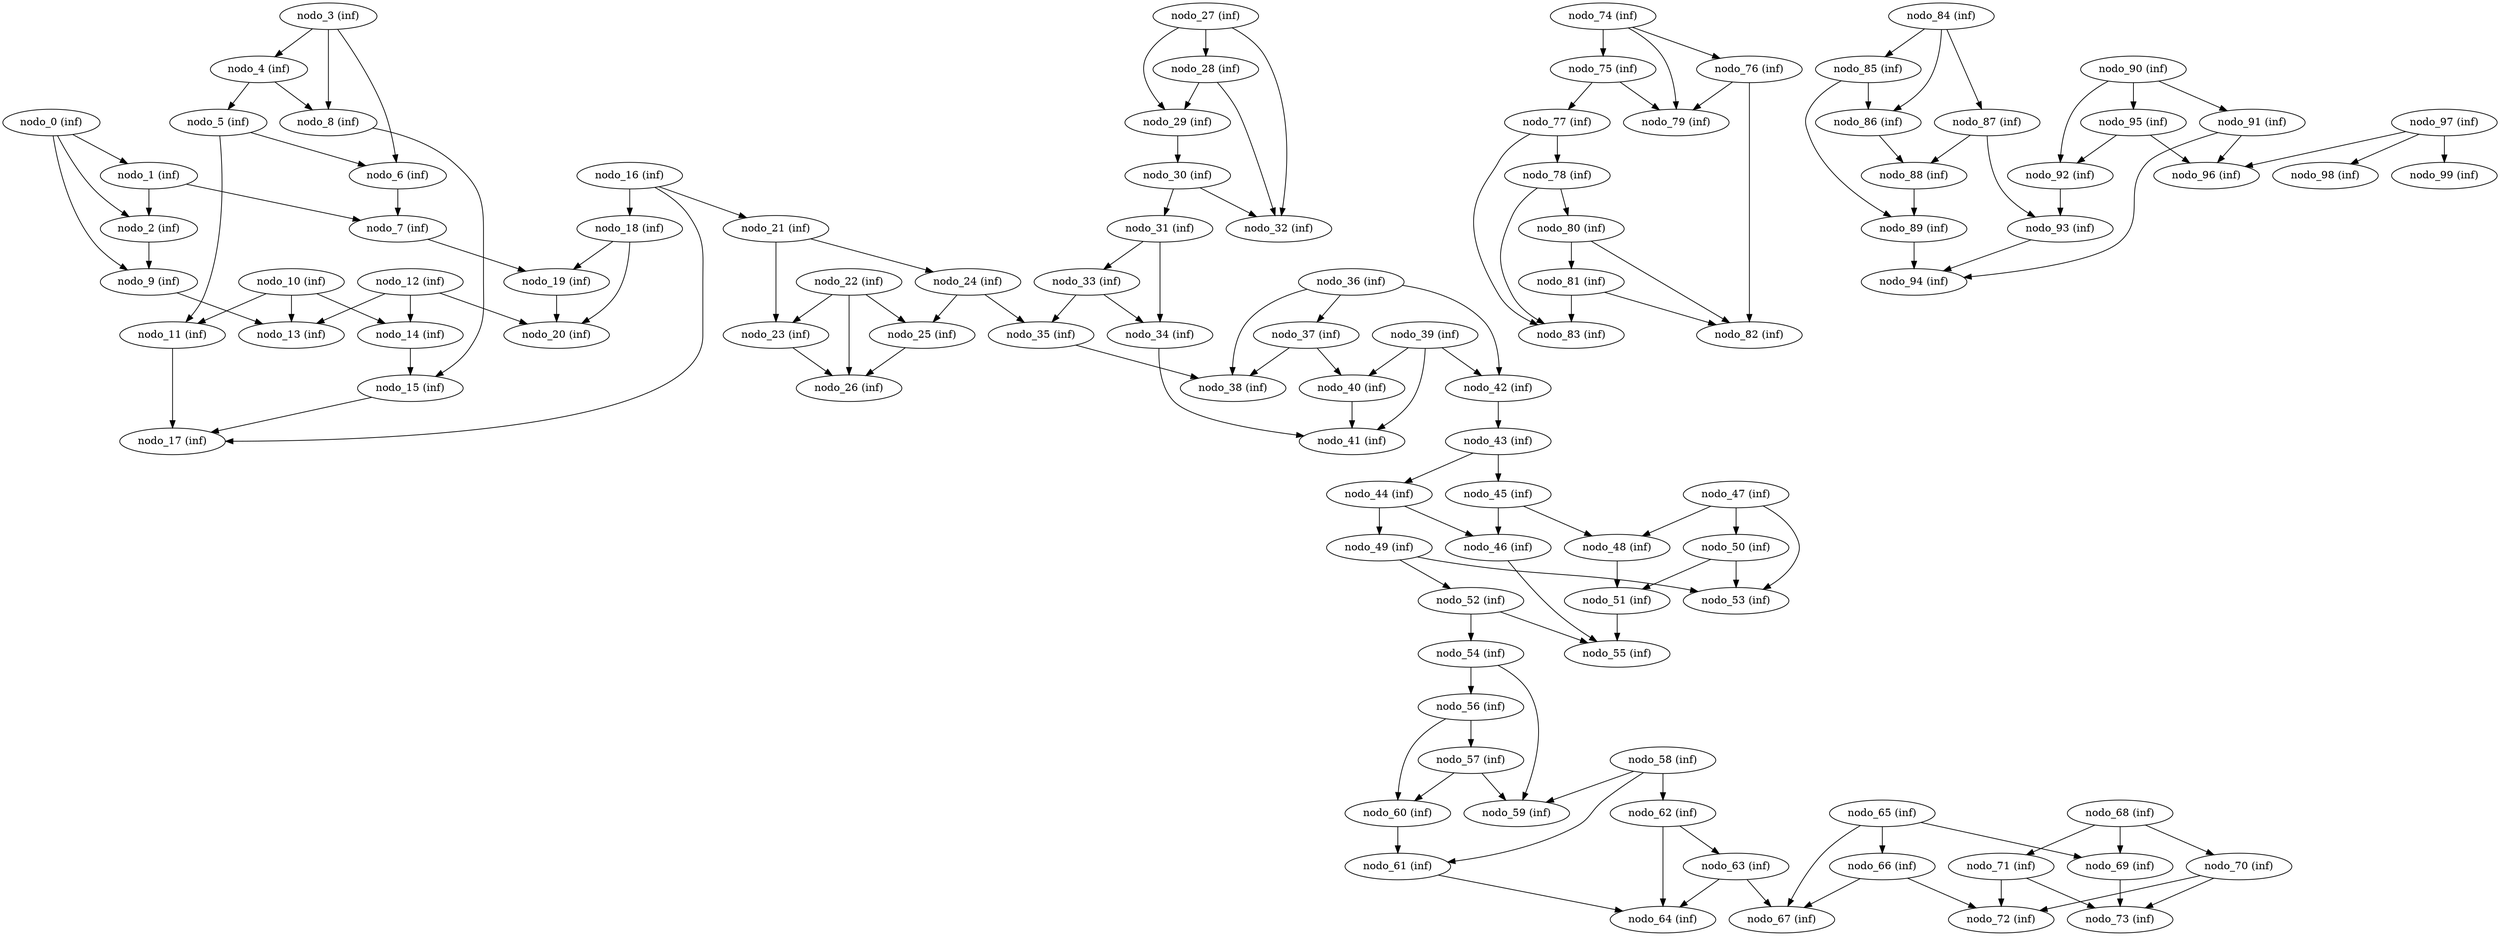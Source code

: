 digraph BarabasiAlbert_nodes_100_GradoMax_3 {
"nodo_0 (inf)";
"nodo_1 (inf)";
"nodo_2 (inf)";
"nodo_3 (inf)";
"nodo_4 (inf)";
"nodo_5 (inf)";
"nodo_6 (inf)";
"nodo_7 (inf)";
"nodo_8 (inf)";
"nodo_9 (inf)";
"nodo_10 (inf)";
"nodo_11 (inf)";
"nodo_12 (inf)";
"nodo_13 (inf)";
"nodo_14 (inf)";
"nodo_15 (inf)";
"nodo_16 (inf)";
"nodo_17 (inf)";
"nodo_18 (inf)";
"nodo_19 (inf)";
"nodo_20 (inf)";
"nodo_21 (inf)";
"nodo_22 (inf)";
"nodo_23 (inf)";
"nodo_24 (inf)";
"nodo_25 (inf)";
"nodo_26 (inf)";
"nodo_27 (inf)";
"nodo_28 (inf)";
"nodo_29 (inf)";
"nodo_30 (inf)";
"nodo_31 (inf)";
"nodo_32 (inf)";
"nodo_33 (inf)";
"nodo_34 (inf)";
"nodo_35 (inf)";
"nodo_36 (inf)";
"nodo_37 (inf)";
"nodo_38 (inf)";
"nodo_39 (inf)";
"nodo_40 (inf)";
"nodo_41 (inf)";
"nodo_42 (inf)";
"nodo_43 (inf)";
"nodo_44 (inf)";
"nodo_45 (inf)";
"nodo_46 (inf)";
"nodo_47 (inf)";
"nodo_48 (inf)";
"nodo_49 (inf)";
"nodo_50 (inf)";
"nodo_51 (inf)";
"nodo_52 (inf)";
"nodo_53 (inf)";
"nodo_54 (inf)";
"nodo_55 (inf)";
"nodo_56 (inf)";
"nodo_57 (inf)";
"nodo_58 (inf)";
"nodo_59 (inf)";
"nodo_60 (inf)";
"nodo_61 (inf)";
"nodo_62 (inf)";
"nodo_63 (inf)";
"nodo_64 (inf)";
"nodo_65 (inf)";
"nodo_66 (inf)";
"nodo_67 (inf)";
"nodo_68 (inf)";
"nodo_69 (inf)";
"nodo_70 (inf)";
"nodo_71 (inf)";
"nodo_72 (inf)";
"nodo_73 (inf)";
"nodo_74 (inf)";
"nodo_75 (inf)";
"nodo_76 (inf)";
"nodo_77 (inf)";
"nodo_78 (inf)";
"nodo_79 (inf)";
"nodo_80 (inf)";
"nodo_81 (inf)";
"nodo_82 (inf)";
"nodo_83 (inf)";
"nodo_84 (inf)";
"nodo_85 (inf)";
"nodo_86 (inf)";
"nodo_87 (inf)";
"nodo_88 (inf)";
"nodo_89 (inf)";
"nodo_90 (inf)";
"nodo_91 (inf)";
"nodo_92 (inf)";
"nodo_93 (inf)";
"nodo_94 (inf)";
"nodo_95 (inf)";
"nodo_96 (inf)";
"nodo_97 (inf)";
"nodo_98 (inf)";
"nodo_99 (inf)";
"nodo_0 (inf)" -> "nodo_1 (inf)" [weight=13];
"nodo_0 (inf)" -> "nodo_2 (inf)" [weight=3];
"nodo_0 (inf)" -> "nodo_9 (inf)" [weight=27];
"nodo_1 (inf)" -> "nodo_2 (inf)" [weight=11];
"nodo_1 (inf)" -> "nodo_7 (inf)" [weight=15];
"nodo_2 (inf)" -> "nodo_9 (inf)" [weight=22];
"nodo_3 (inf)" -> "nodo_4 (inf)" [weight=15];
"nodo_3 (inf)" -> "nodo_6 (inf)" [weight=8];
"nodo_3 (inf)" -> "nodo_8 (inf)" [weight=30];
"nodo_4 (inf)" -> "nodo_5 (inf)" [weight=7];
"nodo_4 (inf)" -> "nodo_8 (inf)" [weight=7];
"nodo_5 (inf)" -> "nodo_6 (inf)" [weight=1];
"nodo_5 (inf)" -> "nodo_11 (inf)" [weight=24];
"nodo_6 (inf)" -> "nodo_7 (inf)" [weight=10];
"nodo_7 (inf)" -> "nodo_19 (inf)" [weight=17];
"nodo_8 (inf)" -> "nodo_15 (inf)" [weight=3];
"nodo_9 (inf)" -> "nodo_13 (inf)" [weight=27];
"nodo_10 (inf)" -> "nodo_11 (inf)" [weight=18];
"nodo_10 (inf)" -> "nodo_13 (inf)" [weight=28];
"nodo_10 (inf)" -> "nodo_14 (inf)" [weight=18];
"nodo_11 (inf)" -> "nodo_17 (inf)" [weight=28];
"nodo_12 (inf)" -> "nodo_13 (inf)" [weight=22];
"nodo_12 (inf)" -> "nodo_14 (inf)" [weight=9];
"nodo_12 (inf)" -> "nodo_20 (inf)" [weight=24];
"nodo_14 (inf)" -> "nodo_15 (inf)" [weight=27];
"nodo_15 (inf)" -> "nodo_17 (inf)" [weight=22];
"nodo_16 (inf)" -> "nodo_17 (inf)" [weight=4];
"nodo_16 (inf)" -> "nodo_18 (inf)" [weight=29];
"nodo_16 (inf)" -> "nodo_21 (inf)" [weight=7];
"nodo_18 (inf)" -> "nodo_19 (inf)" [weight=7];
"nodo_18 (inf)" -> "nodo_20 (inf)" [weight=19];
"nodo_19 (inf)" -> "nodo_20 (inf)" [weight=6];
"nodo_21 (inf)" -> "nodo_23 (inf)" [weight=17];
"nodo_21 (inf)" -> "nodo_24 (inf)" [weight=14];
"nodo_22 (inf)" -> "nodo_23 (inf)" [weight=29];
"nodo_22 (inf)" -> "nodo_25 (inf)" [weight=9];
"nodo_22 (inf)" -> "nodo_26 (inf)" [weight=12];
"nodo_23 (inf)" -> "nodo_26 (inf)" [weight=13];
"nodo_24 (inf)" -> "nodo_25 (inf)" [weight=14];
"nodo_24 (inf)" -> "nodo_35 (inf)" [weight=21];
"nodo_25 (inf)" -> "nodo_26 (inf)" [weight=17];
"nodo_27 (inf)" -> "nodo_28 (inf)" [weight=14];
"nodo_27 (inf)" -> "nodo_29 (inf)" [weight=22];
"nodo_27 (inf)" -> "nodo_32 (inf)" [weight=19];
"nodo_28 (inf)" -> "nodo_29 (inf)" [weight=27];
"nodo_28 (inf)" -> "nodo_32 (inf)" [weight=7];
"nodo_29 (inf)" -> "nodo_30 (inf)" [weight=30];
"nodo_30 (inf)" -> "nodo_31 (inf)" [weight=2];
"nodo_30 (inf)" -> "nodo_32 (inf)" [weight=8];
"nodo_31 (inf)" -> "nodo_33 (inf)" [weight=4];
"nodo_31 (inf)" -> "nodo_34 (inf)" [weight=25];
"nodo_33 (inf)" -> "nodo_34 (inf)" [weight=13];
"nodo_33 (inf)" -> "nodo_35 (inf)" [weight=16];
"nodo_34 (inf)" -> "nodo_41 (inf)" [weight=15];
"nodo_35 (inf)" -> "nodo_38 (inf)" [weight=18];
"nodo_36 (inf)" -> "nodo_37 (inf)" [weight=4];
"nodo_36 (inf)" -> "nodo_38 (inf)" [weight=9];
"nodo_36 (inf)" -> "nodo_42 (inf)" [weight=13];
"nodo_37 (inf)" -> "nodo_38 (inf)" [weight=12];
"nodo_37 (inf)" -> "nodo_40 (inf)" [weight=5];
"nodo_39 (inf)" -> "nodo_40 (inf)" [weight=27];
"nodo_39 (inf)" -> "nodo_41 (inf)" [weight=25];
"nodo_39 (inf)" -> "nodo_42 (inf)" [weight=2];
"nodo_40 (inf)" -> "nodo_41 (inf)" [weight=28];
"nodo_42 (inf)" -> "nodo_43 (inf)" [weight=22];
"nodo_43 (inf)" -> "nodo_44 (inf)" [weight=11];
"nodo_43 (inf)" -> "nodo_45 (inf)" [weight=25];
"nodo_44 (inf)" -> "nodo_46 (inf)" [weight=20];
"nodo_44 (inf)" -> "nodo_49 (inf)" [weight=24];
"nodo_45 (inf)" -> "nodo_46 (inf)" [weight=14];
"nodo_45 (inf)" -> "nodo_48 (inf)" [weight=12];
"nodo_46 (inf)" -> "nodo_55 (inf)" [weight=15];
"nodo_47 (inf)" -> "nodo_48 (inf)" [weight=8];
"nodo_47 (inf)" -> "nodo_50 (inf)" [weight=15];
"nodo_47 (inf)" -> "nodo_53 (inf)" [weight=7];
"nodo_48 (inf)" -> "nodo_51 (inf)" [weight=5];
"nodo_49 (inf)" -> "nodo_52 (inf)" [weight=1];
"nodo_49 (inf)" -> "nodo_53 (inf)" [weight=16];
"nodo_50 (inf)" -> "nodo_51 (inf)" [weight=12];
"nodo_50 (inf)" -> "nodo_53 (inf)" [weight=26];
"nodo_51 (inf)" -> "nodo_55 (inf)" [weight=25];
"nodo_52 (inf)" -> "nodo_54 (inf)" [weight=29];
"nodo_52 (inf)" -> "nodo_55 (inf)" [weight=5];
"nodo_54 (inf)" -> "nodo_56 (inf)" [weight=29];
"nodo_54 (inf)" -> "nodo_59 (inf)" [weight=11];
"nodo_56 (inf)" -> "nodo_57 (inf)" [weight=23];
"nodo_56 (inf)" -> "nodo_60 (inf)" [weight=29];
"nodo_57 (inf)" -> "nodo_59 (inf)" [weight=1];
"nodo_57 (inf)" -> "nodo_60 (inf)" [weight=5];
"nodo_58 (inf)" -> "nodo_59 (inf)" [weight=9];
"nodo_58 (inf)" -> "nodo_61 (inf)" [weight=13];
"nodo_58 (inf)" -> "nodo_62 (inf)" [weight=30];
"nodo_60 (inf)" -> "nodo_61 (inf)" [weight=21];
"nodo_61 (inf)" -> "nodo_64 (inf)" [weight=4];
"nodo_62 (inf)" -> "nodo_63 (inf)" [weight=21];
"nodo_62 (inf)" -> "nodo_64 (inf)" [weight=27];
"nodo_63 (inf)" -> "nodo_64 (inf)" [weight=11];
"nodo_63 (inf)" -> "nodo_67 (inf)" [weight=16];
"nodo_65 (inf)" -> "nodo_66 (inf)" [weight=30];
"nodo_65 (inf)" -> "nodo_67 (inf)" [weight=5];
"nodo_65 (inf)" -> "nodo_69 (inf)" [weight=25];
"nodo_66 (inf)" -> "nodo_67 (inf)" [weight=5];
"nodo_66 (inf)" -> "nodo_72 (inf)" [weight=18];
"nodo_68 (inf)" -> "nodo_69 (inf)" [weight=24];
"nodo_68 (inf)" -> "nodo_70 (inf)" [weight=17];
"nodo_68 (inf)" -> "nodo_71 (inf)" [weight=28];
"nodo_69 (inf)" -> "nodo_73 (inf)" [weight=13];
"nodo_70 (inf)" -> "nodo_72 (inf)" [weight=28];
"nodo_70 (inf)" -> "nodo_73 (inf)" [weight=13];
"nodo_71 (inf)" -> "nodo_72 (inf)" [weight=18];
"nodo_71 (inf)" -> "nodo_73 (inf)" [weight=10];
"nodo_74 (inf)" -> "nodo_75 (inf)" [weight=26];
"nodo_74 (inf)" -> "nodo_76 (inf)" [weight=12];
"nodo_74 (inf)" -> "nodo_79 (inf)" [weight=7];
"nodo_75 (inf)" -> "nodo_77 (inf)" [weight=22];
"nodo_75 (inf)" -> "nodo_79 (inf)" [weight=15];
"nodo_76 (inf)" -> "nodo_79 (inf)" [weight=14];
"nodo_76 (inf)" -> "nodo_82 (inf)" [weight=21];
"nodo_77 (inf)" -> "nodo_78 (inf)" [weight=20];
"nodo_77 (inf)" -> "nodo_83 (inf)" [weight=4];
"nodo_78 (inf)" -> "nodo_80 (inf)" [weight=16];
"nodo_78 (inf)" -> "nodo_83 (inf)" [weight=4];
"nodo_80 (inf)" -> "nodo_81 (inf)" [weight=30];
"nodo_80 (inf)" -> "nodo_82 (inf)" [weight=5];
"nodo_81 (inf)" -> "nodo_82 (inf)" [weight=3];
"nodo_81 (inf)" -> "nodo_83 (inf)" [weight=18];
"nodo_84 (inf)" -> "nodo_85 (inf)" [weight=4];
"nodo_84 (inf)" -> "nodo_86 (inf)" [weight=16];
"nodo_84 (inf)" -> "nodo_87 (inf)" [weight=15];
"nodo_85 (inf)" -> "nodo_86 (inf)" [weight=4];
"nodo_85 (inf)" -> "nodo_89 (inf)" [weight=2];
"nodo_86 (inf)" -> "nodo_88 (inf)" [weight=13];
"nodo_87 (inf)" -> "nodo_88 (inf)" [weight=11];
"nodo_87 (inf)" -> "nodo_93 (inf)" [weight=13];
"nodo_88 (inf)" -> "nodo_89 (inf)" [weight=22];
"nodo_89 (inf)" -> "nodo_94 (inf)" [weight=30];
"nodo_90 (inf)" -> "nodo_91 (inf)" [weight=12];
"nodo_90 (inf)" -> "nodo_92 (inf)" [weight=27];
"nodo_90 (inf)" -> "nodo_95 (inf)" [weight=23];
"nodo_91 (inf)" -> "nodo_94 (inf)" [weight=11];
"nodo_91 (inf)" -> "nodo_96 (inf)" [weight=6];
"nodo_92 (inf)" -> "nodo_93 (inf)" [weight=21];
"nodo_93 (inf)" -> "nodo_94 (inf)" [weight=3];
"nodo_95 (inf)" -> "nodo_92 (inf)" [weight=18];
"nodo_95 (inf)" -> "nodo_96 (inf)" [weight=15];
"nodo_97 (inf)" -> "nodo_96 (inf)" [weight=14];
"nodo_97 (inf)" -> "nodo_98 (inf)" [weight=7];
"nodo_97 (inf)" -> "nodo_99 (inf)" [weight=29];
}